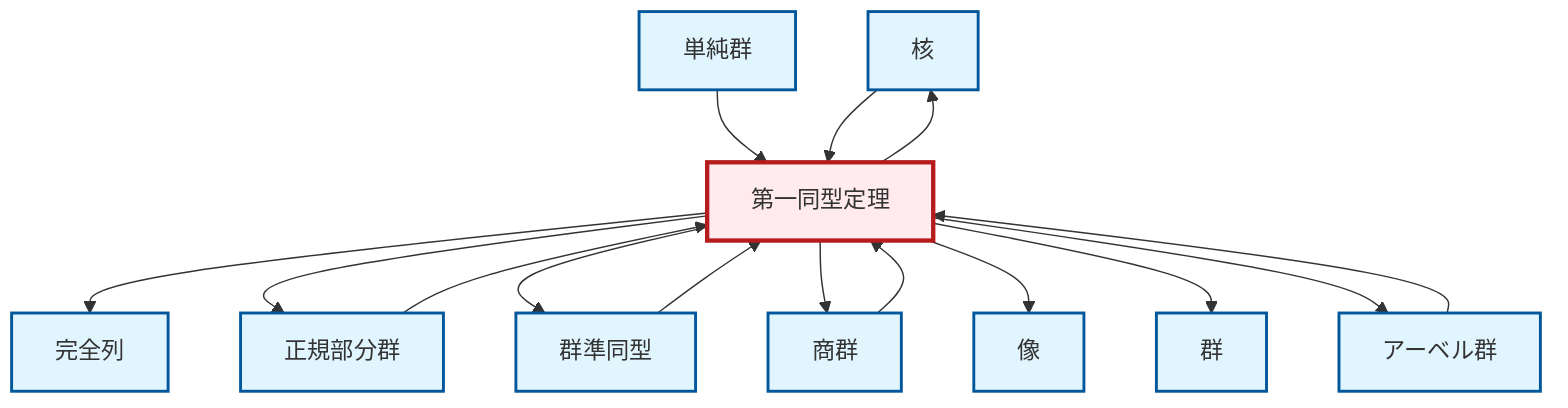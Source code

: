 graph TD
    classDef definition fill:#e1f5fe,stroke:#01579b,stroke-width:2px
    classDef theorem fill:#f3e5f5,stroke:#4a148c,stroke-width:2px
    classDef axiom fill:#fff3e0,stroke:#e65100,stroke-width:2px
    classDef example fill:#e8f5e9,stroke:#1b5e20,stroke-width:2px
    classDef current fill:#ffebee,stroke:#b71c1c,stroke-width:3px
    def-kernel["核"]:::definition
    def-group["群"]:::definition
    def-exact-sequence["完全列"]:::definition
    def-image["像"]:::definition
    def-homomorphism["群準同型"]:::definition
    def-abelian-group["アーベル群"]:::definition
    thm-first-isomorphism["第一同型定理"]:::theorem
    def-quotient-group["商群"]:::definition
    def-simple-group["単純群"]:::definition
    def-normal-subgroup["正規部分群"]:::definition
    thm-first-isomorphism --> def-exact-sequence
    thm-first-isomorphism --> def-normal-subgroup
    thm-first-isomorphism --> def-homomorphism
    thm-first-isomorphism --> def-quotient-group
    thm-first-isomorphism --> def-kernel
    thm-first-isomorphism --> def-image
    thm-first-isomorphism --> def-group
    def-simple-group --> thm-first-isomorphism
    def-kernel --> thm-first-isomorphism
    def-abelian-group --> thm-first-isomorphism
    def-homomorphism --> thm-first-isomorphism
    def-quotient-group --> thm-first-isomorphism
    thm-first-isomorphism --> def-abelian-group
    def-normal-subgroup --> thm-first-isomorphism
    class thm-first-isomorphism current